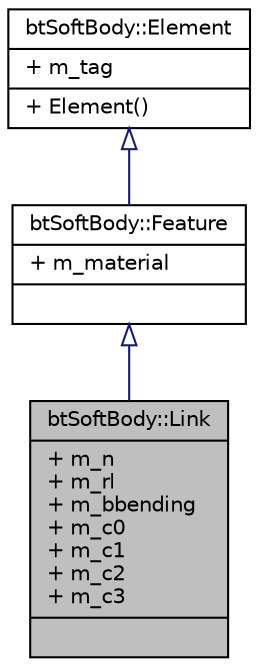 digraph G
{
  edge [fontname="Helvetica",fontsize="10",labelfontname="Helvetica",labelfontsize="10"];
  node [fontname="Helvetica",fontsize="10",shape=record];
  Node1 [label="{btSoftBody::Link\n|+ m_n\l+ m_rl\l+ m_bbending\l+ m_c0\l+ m_c1\l+ m_c2\l+ m_c3\l|}",height=0.2,width=0.4,color="black", fillcolor="grey75", style="filled" fontcolor="black"];
  Node2 -> Node1 [dir=back,color="midnightblue",fontsize="10",style="solid",arrowtail="empty",fontname="Helvetica"];
  Node2 [label="{btSoftBody::Feature\n|+ m_material\l|}",height=0.2,width=0.4,color="black", fillcolor="white", style="filled",URL="$de/d54/structbtSoftBody_1_1Feature.html"];
  Node3 -> Node2 [dir=back,color="midnightblue",fontsize="10",style="solid",arrowtail="empty",fontname="Helvetica"];
  Node3 [label="{btSoftBody::Element\n|+ m_tag\l|+ Element()\l}",height=0.2,width=0.4,color="black", fillcolor="white", style="filled",URL="$d5/dc1/structbtSoftBody_1_1Element.html"];
}
